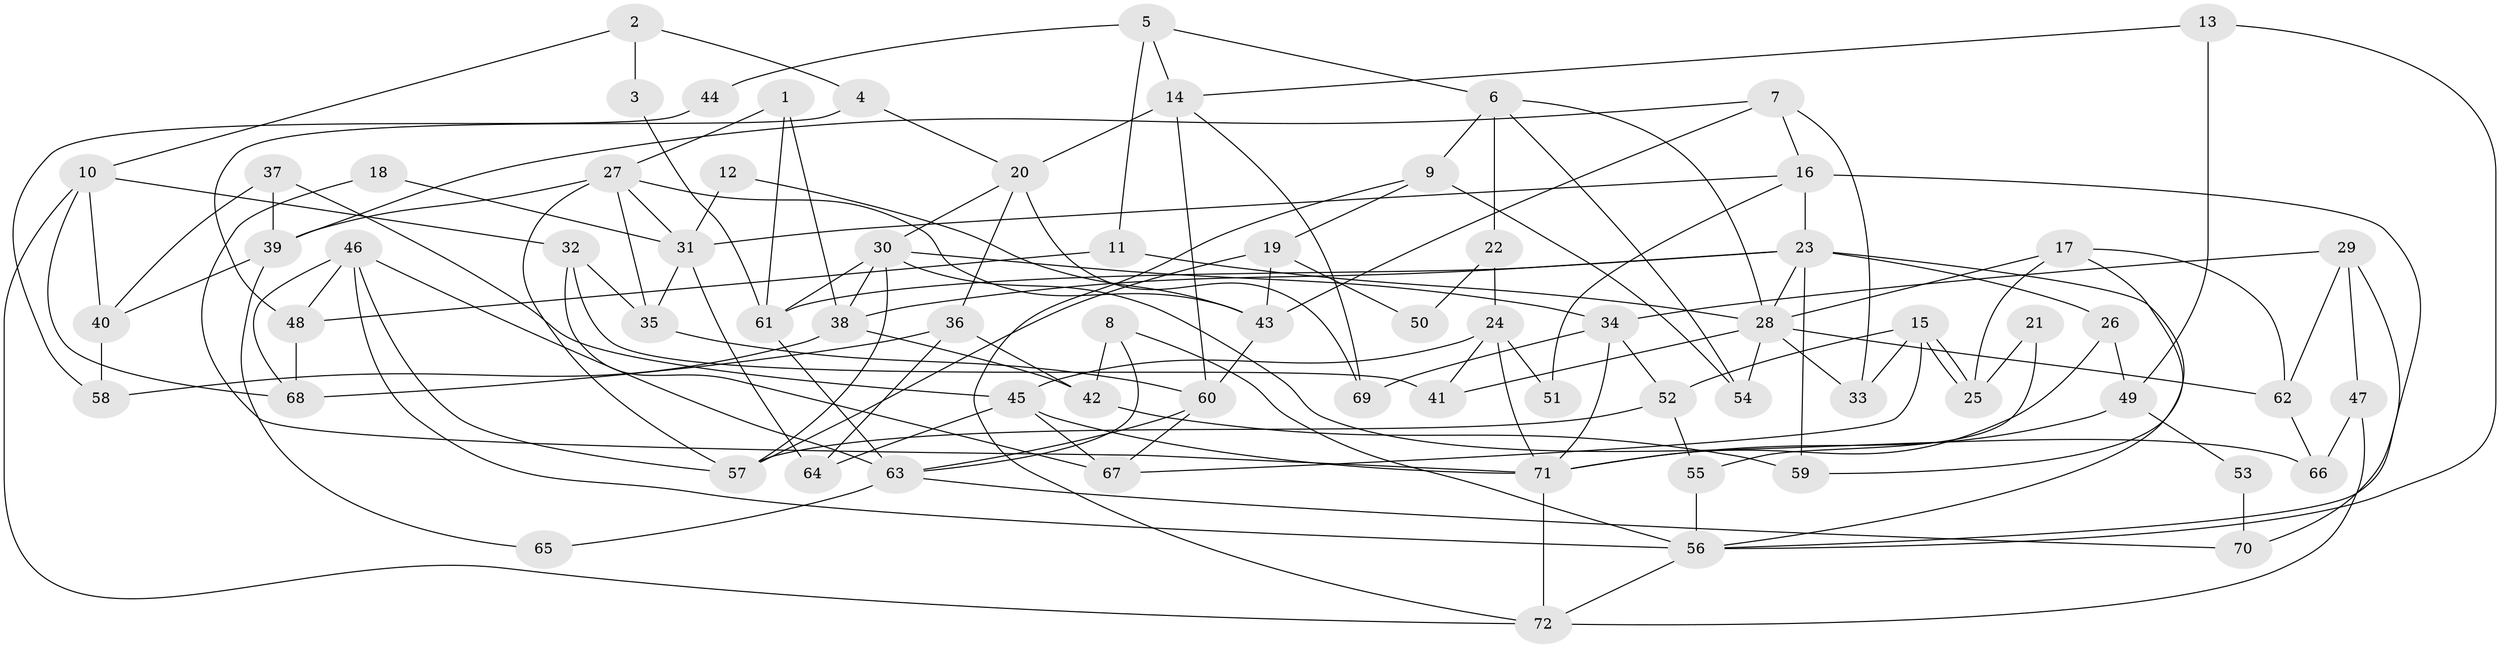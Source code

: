 // Generated by graph-tools (version 1.1) at 2025/51/03/09/25 04:51:00]
// undirected, 72 vertices, 144 edges
graph export_dot {
graph [start="1"]
  node [color=gray90,style=filled];
  1;
  2;
  3;
  4;
  5;
  6;
  7;
  8;
  9;
  10;
  11;
  12;
  13;
  14;
  15;
  16;
  17;
  18;
  19;
  20;
  21;
  22;
  23;
  24;
  25;
  26;
  27;
  28;
  29;
  30;
  31;
  32;
  33;
  34;
  35;
  36;
  37;
  38;
  39;
  40;
  41;
  42;
  43;
  44;
  45;
  46;
  47;
  48;
  49;
  50;
  51;
  52;
  53;
  54;
  55;
  56;
  57;
  58;
  59;
  60;
  61;
  62;
  63;
  64;
  65;
  66;
  67;
  68;
  69;
  70;
  71;
  72;
  1 -- 27;
  1 -- 61;
  1 -- 38;
  2 -- 4;
  2 -- 10;
  2 -- 3;
  3 -- 61;
  4 -- 20;
  4 -- 48;
  5 -- 6;
  5 -- 11;
  5 -- 14;
  5 -- 44;
  6 -- 9;
  6 -- 28;
  6 -- 22;
  6 -- 54;
  7 -- 39;
  7 -- 16;
  7 -- 33;
  7 -- 43;
  8 -- 56;
  8 -- 63;
  8 -- 42;
  9 -- 19;
  9 -- 54;
  9 -- 72;
  10 -- 68;
  10 -- 72;
  10 -- 32;
  10 -- 40;
  11 -- 28;
  11 -- 48;
  12 -- 31;
  12 -- 43;
  13 -- 14;
  13 -- 56;
  13 -- 49;
  14 -- 20;
  14 -- 60;
  14 -- 69;
  15 -- 67;
  15 -- 25;
  15 -- 25;
  15 -- 33;
  15 -- 52;
  16 -- 56;
  16 -- 23;
  16 -- 31;
  16 -- 51;
  17 -- 28;
  17 -- 62;
  17 -- 25;
  17 -- 59;
  18 -- 31;
  18 -- 71;
  19 -- 43;
  19 -- 57;
  19 -- 50;
  20 -- 69;
  20 -- 36;
  20 -- 30;
  21 -- 55;
  21 -- 25;
  22 -- 24;
  22 -- 50;
  23 -- 38;
  23 -- 61;
  23 -- 26;
  23 -- 28;
  23 -- 56;
  23 -- 59;
  24 -- 71;
  24 -- 41;
  24 -- 45;
  24 -- 51;
  26 -- 71;
  26 -- 49;
  27 -- 31;
  27 -- 35;
  27 -- 39;
  27 -- 43;
  27 -- 57;
  28 -- 33;
  28 -- 41;
  28 -- 54;
  28 -- 62;
  29 -- 34;
  29 -- 47;
  29 -- 62;
  29 -- 70;
  30 -- 38;
  30 -- 34;
  30 -- 57;
  30 -- 61;
  30 -- 66;
  31 -- 35;
  31 -- 64;
  32 -- 67;
  32 -- 35;
  32 -- 41;
  34 -- 52;
  34 -- 69;
  34 -- 71;
  35 -- 60;
  36 -- 64;
  36 -- 42;
  36 -- 68;
  37 -- 45;
  37 -- 39;
  37 -- 40;
  38 -- 42;
  38 -- 58;
  39 -- 40;
  39 -- 65;
  40 -- 58;
  42 -- 59;
  43 -- 60;
  44 -- 58;
  45 -- 71;
  45 -- 64;
  45 -- 67;
  46 -- 56;
  46 -- 57;
  46 -- 48;
  46 -- 63;
  46 -- 68;
  47 -- 66;
  47 -- 72;
  48 -- 68;
  49 -- 53;
  49 -- 71;
  52 -- 57;
  52 -- 55;
  53 -- 70;
  55 -- 56;
  56 -- 72;
  60 -- 63;
  60 -- 67;
  61 -- 63;
  62 -- 66;
  63 -- 65;
  63 -- 70;
  71 -- 72;
}
